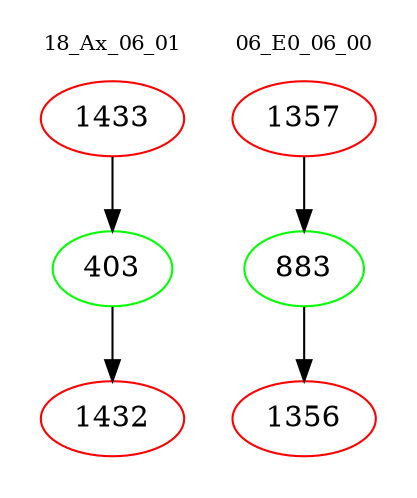 digraph{
subgraph cluster_0 {
color = white
label = "18_Ax_06_01";
fontsize=10;
T0_1433 [label="1433", color="red"]
T0_1433 -> T0_403 [color="black"]
T0_403 [label="403", color="green"]
T0_403 -> T0_1432 [color="black"]
T0_1432 [label="1432", color="red"]
}
subgraph cluster_1 {
color = white
label = "06_E0_06_00";
fontsize=10;
T1_1357 [label="1357", color="red"]
T1_1357 -> T1_883 [color="black"]
T1_883 [label="883", color="green"]
T1_883 -> T1_1356 [color="black"]
T1_1356 [label="1356", color="red"]
}
}

